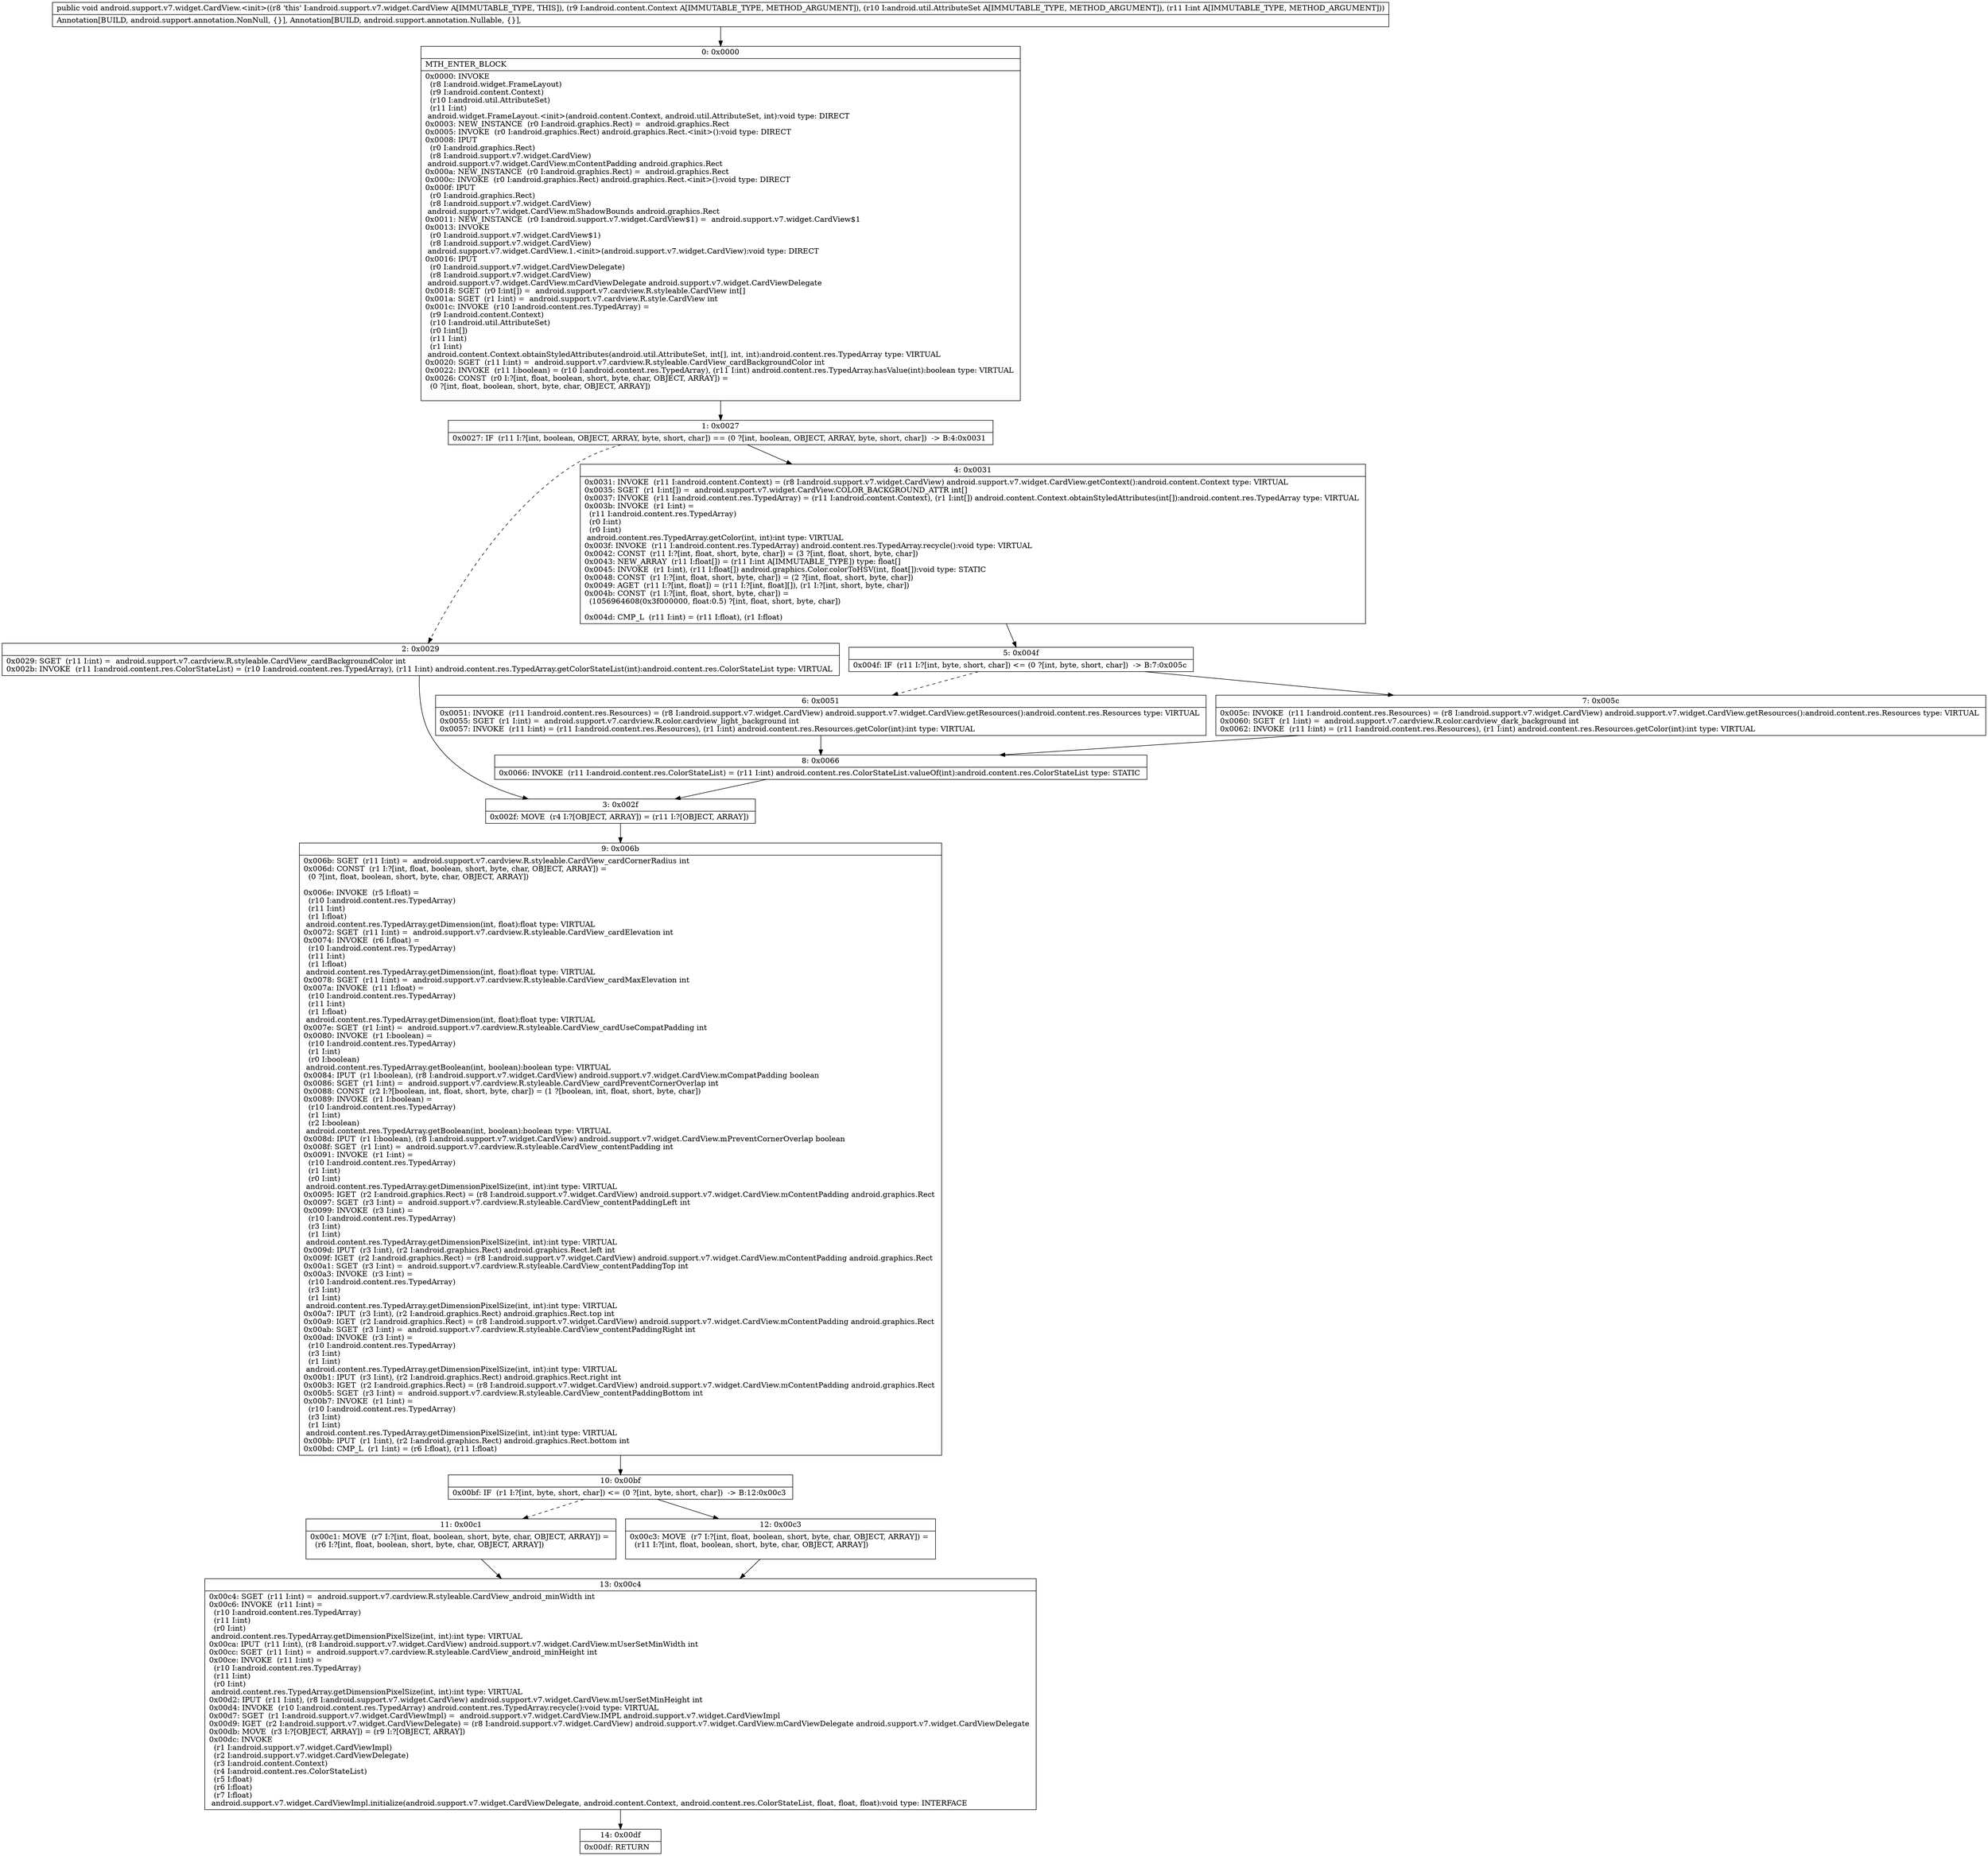 digraph "CFG forandroid.support.v7.widget.CardView.\<init\>(Landroid\/content\/Context;Landroid\/util\/AttributeSet;I)V" {
Node_0 [shape=record,label="{0\:\ 0x0000|MTH_ENTER_BLOCK\l|0x0000: INVOKE  \l  (r8 I:android.widget.FrameLayout)\l  (r9 I:android.content.Context)\l  (r10 I:android.util.AttributeSet)\l  (r11 I:int)\l android.widget.FrameLayout.\<init\>(android.content.Context, android.util.AttributeSet, int):void type: DIRECT \l0x0003: NEW_INSTANCE  (r0 I:android.graphics.Rect) =  android.graphics.Rect \l0x0005: INVOKE  (r0 I:android.graphics.Rect) android.graphics.Rect.\<init\>():void type: DIRECT \l0x0008: IPUT  \l  (r0 I:android.graphics.Rect)\l  (r8 I:android.support.v7.widget.CardView)\l android.support.v7.widget.CardView.mContentPadding android.graphics.Rect \l0x000a: NEW_INSTANCE  (r0 I:android.graphics.Rect) =  android.graphics.Rect \l0x000c: INVOKE  (r0 I:android.graphics.Rect) android.graphics.Rect.\<init\>():void type: DIRECT \l0x000f: IPUT  \l  (r0 I:android.graphics.Rect)\l  (r8 I:android.support.v7.widget.CardView)\l android.support.v7.widget.CardView.mShadowBounds android.graphics.Rect \l0x0011: NEW_INSTANCE  (r0 I:android.support.v7.widget.CardView$1) =  android.support.v7.widget.CardView$1 \l0x0013: INVOKE  \l  (r0 I:android.support.v7.widget.CardView$1)\l  (r8 I:android.support.v7.widget.CardView)\l android.support.v7.widget.CardView.1.\<init\>(android.support.v7.widget.CardView):void type: DIRECT \l0x0016: IPUT  \l  (r0 I:android.support.v7.widget.CardViewDelegate)\l  (r8 I:android.support.v7.widget.CardView)\l android.support.v7.widget.CardView.mCardViewDelegate android.support.v7.widget.CardViewDelegate \l0x0018: SGET  (r0 I:int[]) =  android.support.v7.cardview.R.styleable.CardView int[] \l0x001a: SGET  (r1 I:int) =  android.support.v7.cardview.R.style.CardView int \l0x001c: INVOKE  (r10 I:android.content.res.TypedArray) = \l  (r9 I:android.content.Context)\l  (r10 I:android.util.AttributeSet)\l  (r0 I:int[])\l  (r11 I:int)\l  (r1 I:int)\l android.content.Context.obtainStyledAttributes(android.util.AttributeSet, int[], int, int):android.content.res.TypedArray type: VIRTUAL \l0x0020: SGET  (r11 I:int) =  android.support.v7.cardview.R.styleable.CardView_cardBackgroundColor int \l0x0022: INVOKE  (r11 I:boolean) = (r10 I:android.content.res.TypedArray), (r11 I:int) android.content.res.TypedArray.hasValue(int):boolean type: VIRTUAL \l0x0026: CONST  (r0 I:?[int, float, boolean, short, byte, char, OBJECT, ARRAY]) = \l  (0 ?[int, float, boolean, short, byte, char, OBJECT, ARRAY])\l \l}"];
Node_1 [shape=record,label="{1\:\ 0x0027|0x0027: IF  (r11 I:?[int, boolean, OBJECT, ARRAY, byte, short, char]) == (0 ?[int, boolean, OBJECT, ARRAY, byte, short, char])  \-\> B:4:0x0031 \l}"];
Node_2 [shape=record,label="{2\:\ 0x0029|0x0029: SGET  (r11 I:int) =  android.support.v7.cardview.R.styleable.CardView_cardBackgroundColor int \l0x002b: INVOKE  (r11 I:android.content.res.ColorStateList) = (r10 I:android.content.res.TypedArray), (r11 I:int) android.content.res.TypedArray.getColorStateList(int):android.content.res.ColorStateList type: VIRTUAL \l}"];
Node_3 [shape=record,label="{3\:\ 0x002f|0x002f: MOVE  (r4 I:?[OBJECT, ARRAY]) = (r11 I:?[OBJECT, ARRAY]) \l}"];
Node_4 [shape=record,label="{4\:\ 0x0031|0x0031: INVOKE  (r11 I:android.content.Context) = (r8 I:android.support.v7.widget.CardView) android.support.v7.widget.CardView.getContext():android.content.Context type: VIRTUAL \l0x0035: SGET  (r1 I:int[]) =  android.support.v7.widget.CardView.COLOR_BACKGROUND_ATTR int[] \l0x0037: INVOKE  (r11 I:android.content.res.TypedArray) = (r11 I:android.content.Context), (r1 I:int[]) android.content.Context.obtainStyledAttributes(int[]):android.content.res.TypedArray type: VIRTUAL \l0x003b: INVOKE  (r1 I:int) = \l  (r11 I:android.content.res.TypedArray)\l  (r0 I:int)\l  (r0 I:int)\l android.content.res.TypedArray.getColor(int, int):int type: VIRTUAL \l0x003f: INVOKE  (r11 I:android.content.res.TypedArray) android.content.res.TypedArray.recycle():void type: VIRTUAL \l0x0042: CONST  (r11 I:?[int, float, short, byte, char]) = (3 ?[int, float, short, byte, char]) \l0x0043: NEW_ARRAY  (r11 I:float[]) = (r11 I:int A[IMMUTABLE_TYPE]) type: float[] \l0x0045: INVOKE  (r1 I:int), (r11 I:float[]) android.graphics.Color.colorToHSV(int, float[]):void type: STATIC \l0x0048: CONST  (r1 I:?[int, float, short, byte, char]) = (2 ?[int, float, short, byte, char]) \l0x0049: AGET  (r11 I:?[int, float]) = (r11 I:?[int, float][]), (r1 I:?[int, short, byte, char]) \l0x004b: CONST  (r1 I:?[int, float, short, byte, char]) = \l  (1056964608(0x3f000000, float:0.5) ?[int, float, short, byte, char])\l \l0x004d: CMP_L  (r11 I:int) = (r11 I:float), (r1 I:float) \l}"];
Node_5 [shape=record,label="{5\:\ 0x004f|0x004f: IF  (r11 I:?[int, byte, short, char]) \<= (0 ?[int, byte, short, char])  \-\> B:7:0x005c \l}"];
Node_6 [shape=record,label="{6\:\ 0x0051|0x0051: INVOKE  (r11 I:android.content.res.Resources) = (r8 I:android.support.v7.widget.CardView) android.support.v7.widget.CardView.getResources():android.content.res.Resources type: VIRTUAL \l0x0055: SGET  (r1 I:int) =  android.support.v7.cardview.R.color.cardview_light_background int \l0x0057: INVOKE  (r11 I:int) = (r11 I:android.content.res.Resources), (r1 I:int) android.content.res.Resources.getColor(int):int type: VIRTUAL \l}"];
Node_7 [shape=record,label="{7\:\ 0x005c|0x005c: INVOKE  (r11 I:android.content.res.Resources) = (r8 I:android.support.v7.widget.CardView) android.support.v7.widget.CardView.getResources():android.content.res.Resources type: VIRTUAL \l0x0060: SGET  (r1 I:int) =  android.support.v7.cardview.R.color.cardview_dark_background int \l0x0062: INVOKE  (r11 I:int) = (r11 I:android.content.res.Resources), (r1 I:int) android.content.res.Resources.getColor(int):int type: VIRTUAL \l}"];
Node_8 [shape=record,label="{8\:\ 0x0066|0x0066: INVOKE  (r11 I:android.content.res.ColorStateList) = (r11 I:int) android.content.res.ColorStateList.valueOf(int):android.content.res.ColorStateList type: STATIC \l}"];
Node_9 [shape=record,label="{9\:\ 0x006b|0x006b: SGET  (r11 I:int) =  android.support.v7.cardview.R.styleable.CardView_cardCornerRadius int \l0x006d: CONST  (r1 I:?[int, float, boolean, short, byte, char, OBJECT, ARRAY]) = \l  (0 ?[int, float, boolean, short, byte, char, OBJECT, ARRAY])\l \l0x006e: INVOKE  (r5 I:float) = \l  (r10 I:android.content.res.TypedArray)\l  (r11 I:int)\l  (r1 I:float)\l android.content.res.TypedArray.getDimension(int, float):float type: VIRTUAL \l0x0072: SGET  (r11 I:int) =  android.support.v7.cardview.R.styleable.CardView_cardElevation int \l0x0074: INVOKE  (r6 I:float) = \l  (r10 I:android.content.res.TypedArray)\l  (r11 I:int)\l  (r1 I:float)\l android.content.res.TypedArray.getDimension(int, float):float type: VIRTUAL \l0x0078: SGET  (r11 I:int) =  android.support.v7.cardview.R.styleable.CardView_cardMaxElevation int \l0x007a: INVOKE  (r11 I:float) = \l  (r10 I:android.content.res.TypedArray)\l  (r11 I:int)\l  (r1 I:float)\l android.content.res.TypedArray.getDimension(int, float):float type: VIRTUAL \l0x007e: SGET  (r1 I:int) =  android.support.v7.cardview.R.styleable.CardView_cardUseCompatPadding int \l0x0080: INVOKE  (r1 I:boolean) = \l  (r10 I:android.content.res.TypedArray)\l  (r1 I:int)\l  (r0 I:boolean)\l android.content.res.TypedArray.getBoolean(int, boolean):boolean type: VIRTUAL \l0x0084: IPUT  (r1 I:boolean), (r8 I:android.support.v7.widget.CardView) android.support.v7.widget.CardView.mCompatPadding boolean \l0x0086: SGET  (r1 I:int) =  android.support.v7.cardview.R.styleable.CardView_cardPreventCornerOverlap int \l0x0088: CONST  (r2 I:?[boolean, int, float, short, byte, char]) = (1 ?[boolean, int, float, short, byte, char]) \l0x0089: INVOKE  (r1 I:boolean) = \l  (r10 I:android.content.res.TypedArray)\l  (r1 I:int)\l  (r2 I:boolean)\l android.content.res.TypedArray.getBoolean(int, boolean):boolean type: VIRTUAL \l0x008d: IPUT  (r1 I:boolean), (r8 I:android.support.v7.widget.CardView) android.support.v7.widget.CardView.mPreventCornerOverlap boolean \l0x008f: SGET  (r1 I:int) =  android.support.v7.cardview.R.styleable.CardView_contentPadding int \l0x0091: INVOKE  (r1 I:int) = \l  (r10 I:android.content.res.TypedArray)\l  (r1 I:int)\l  (r0 I:int)\l android.content.res.TypedArray.getDimensionPixelSize(int, int):int type: VIRTUAL \l0x0095: IGET  (r2 I:android.graphics.Rect) = (r8 I:android.support.v7.widget.CardView) android.support.v7.widget.CardView.mContentPadding android.graphics.Rect \l0x0097: SGET  (r3 I:int) =  android.support.v7.cardview.R.styleable.CardView_contentPaddingLeft int \l0x0099: INVOKE  (r3 I:int) = \l  (r10 I:android.content.res.TypedArray)\l  (r3 I:int)\l  (r1 I:int)\l android.content.res.TypedArray.getDimensionPixelSize(int, int):int type: VIRTUAL \l0x009d: IPUT  (r3 I:int), (r2 I:android.graphics.Rect) android.graphics.Rect.left int \l0x009f: IGET  (r2 I:android.graphics.Rect) = (r8 I:android.support.v7.widget.CardView) android.support.v7.widget.CardView.mContentPadding android.graphics.Rect \l0x00a1: SGET  (r3 I:int) =  android.support.v7.cardview.R.styleable.CardView_contentPaddingTop int \l0x00a3: INVOKE  (r3 I:int) = \l  (r10 I:android.content.res.TypedArray)\l  (r3 I:int)\l  (r1 I:int)\l android.content.res.TypedArray.getDimensionPixelSize(int, int):int type: VIRTUAL \l0x00a7: IPUT  (r3 I:int), (r2 I:android.graphics.Rect) android.graphics.Rect.top int \l0x00a9: IGET  (r2 I:android.graphics.Rect) = (r8 I:android.support.v7.widget.CardView) android.support.v7.widget.CardView.mContentPadding android.graphics.Rect \l0x00ab: SGET  (r3 I:int) =  android.support.v7.cardview.R.styleable.CardView_contentPaddingRight int \l0x00ad: INVOKE  (r3 I:int) = \l  (r10 I:android.content.res.TypedArray)\l  (r3 I:int)\l  (r1 I:int)\l android.content.res.TypedArray.getDimensionPixelSize(int, int):int type: VIRTUAL \l0x00b1: IPUT  (r3 I:int), (r2 I:android.graphics.Rect) android.graphics.Rect.right int \l0x00b3: IGET  (r2 I:android.graphics.Rect) = (r8 I:android.support.v7.widget.CardView) android.support.v7.widget.CardView.mContentPadding android.graphics.Rect \l0x00b5: SGET  (r3 I:int) =  android.support.v7.cardview.R.styleable.CardView_contentPaddingBottom int \l0x00b7: INVOKE  (r1 I:int) = \l  (r10 I:android.content.res.TypedArray)\l  (r3 I:int)\l  (r1 I:int)\l android.content.res.TypedArray.getDimensionPixelSize(int, int):int type: VIRTUAL \l0x00bb: IPUT  (r1 I:int), (r2 I:android.graphics.Rect) android.graphics.Rect.bottom int \l0x00bd: CMP_L  (r1 I:int) = (r6 I:float), (r11 I:float) \l}"];
Node_10 [shape=record,label="{10\:\ 0x00bf|0x00bf: IF  (r1 I:?[int, byte, short, char]) \<= (0 ?[int, byte, short, char])  \-\> B:12:0x00c3 \l}"];
Node_11 [shape=record,label="{11\:\ 0x00c1|0x00c1: MOVE  (r7 I:?[int, float, boolean, short, byte, char, OBJECT, ARRAY]) = \l  (r6 I:?[int, float, boolean, short, byte, char, OBJECT, ARRAY])\l \l}"];
Node_12 [shape=record,label="{12\:\ 0x00c3|0x00c3: MOVE  (r7 I:?[int, float, boolean, short, byte, char, OBJECT, ARRAY]) = \l  (r11 I:?[int, float, boolean, short, byte, char, OBJECT, ARRAY])\l \l}"];
Node_13 [shape=record,label="{13\:\ 0x00c4|0x00c4: SGET  (r11 I:int) =  android.support.v7.cardview.R.styleable.CardView_android_minWidth int \l0x00c6: INVOKE  (r11 I:int) = \l  (r10 I:android.content.res.TypedArray)\l  (r11 I:int)\l  (r0 I:int)\l android.content.res.TypedArray.getDimensionPixelSize(int, int):int type: VIRTUAL \l0x00ca: IPUT  (r11 I:int), (r8 I:android.support.v7.widget.CardView) android.support.v7.widget.CardView.mUserSetMinWidth int \l0x00cc: SGET  (r11 I:int) =  android.support.v7.cardview.R.styleable.CardView_android_minHeight int \l0x00ce: INVOKE  (r11 I:int) = \l  (r10 I:android.content.res.TypedArray)\l  (r11 I:int)\l  (r0 I:int)\l android.content.res.TypedArray.getDimensionPixelSize(int, int):int type: VIRTUAL \l0x00d2: IPUT  (r11 I:int), (r8 I:android.support.v7.widget.CardView) android.support.v7.widget.CardView.mUserSetMinHeight int \l0x00d4: INVOKE  (r10 I:android.content.res.TypedArray) android.content.res.TypedArray.recycle():void type: VIRTUAL \l0x00d7: SGET  (r1 I:android.support.v7.widget.CardViewImpl) =  android.support.v7.widget.CardView.IMPL android.support.v7.widget.CardViewImpl \l0x00d9: IGET  (r2 I:android.support.v7.widget.CardViewDelegate) = (r8 I:android.support.v7.widget.CardView) android.support.v7.widget.CardView.mCardViewDelegate android.support.v7.widget.CardViewDelegate \l0x00db: MOVE  (r3 I:?[OBJECT, ARRAY]) = (r9 I:?[OBJECT, ARRAY]) \l0x00dc: INVOKE  \l  (r1 I:android.support.v7.widget.CardViewImpl)\l  (r2 I:android.support.v7.widget.CardViewDelegate)\l  (r3 I:android.content.Context)\l  (r4 I:android.content.res.ColorStateList)\l  (r5 I:float)\l  (r6 I:float)\l  (r7 I:float)\l android.support.v7.widget.CardViewImpl.initialize(android.support.v7.widget.CardViewDelegate, android.content.Context, android.content.res.ColorStateList, float, float, float):void type: INTERFACE \l}"];
Node_14 [shape=record,label="{14\:\ 0x00df|0x00df: RETURN   \l}"];
MethodNode[shape=record,label="{public void android.support.v7.widget.CardView.\<init\>((r8 'this' I:android.support.v7.widget.CardView A[IMMUTABLE_TYPE, THIS]), (r9 I:android.content.Context A[IMMUTABLE_TYPE, METHOD_ARGUMENT]), (r10 I:android.util.AttributeSet A[IMMUTABLE_TYPE, METHOD_ARGUMENT]), (r11 I:int A[IMMUTABLE_TYPE, METHOD_ARGUMENT]))  | Annotation[BUILD, android.support.annotation.NonNull, \{\}], Annotation[BUILD, android.support.annotation.Nullable, \{\}], \l}"];
MethodNode -> Node_0;
Node_0 -> Node_1;
Node_1 -> Node_2[style=dashed];
Node_1 -> Node_4;
Node_2 -> Node_3;
Node_3 -> Node_9;
Node_4 -> Node_5;
Node_5 -> Node_6[style=dashed];
Node_5 -> Node_7;
Node_6 -> Node_8;
Node_7 -> Node_8;
Node_8 -> Node_3;
Node_9 -> Node_10;
Node_10 -> Node_11[style=dashed];
Node_10 -> Node_12;
Node_11 -> Node_13;
Node_12 -> Node_13;
Node_13 -> Node_14;
}

